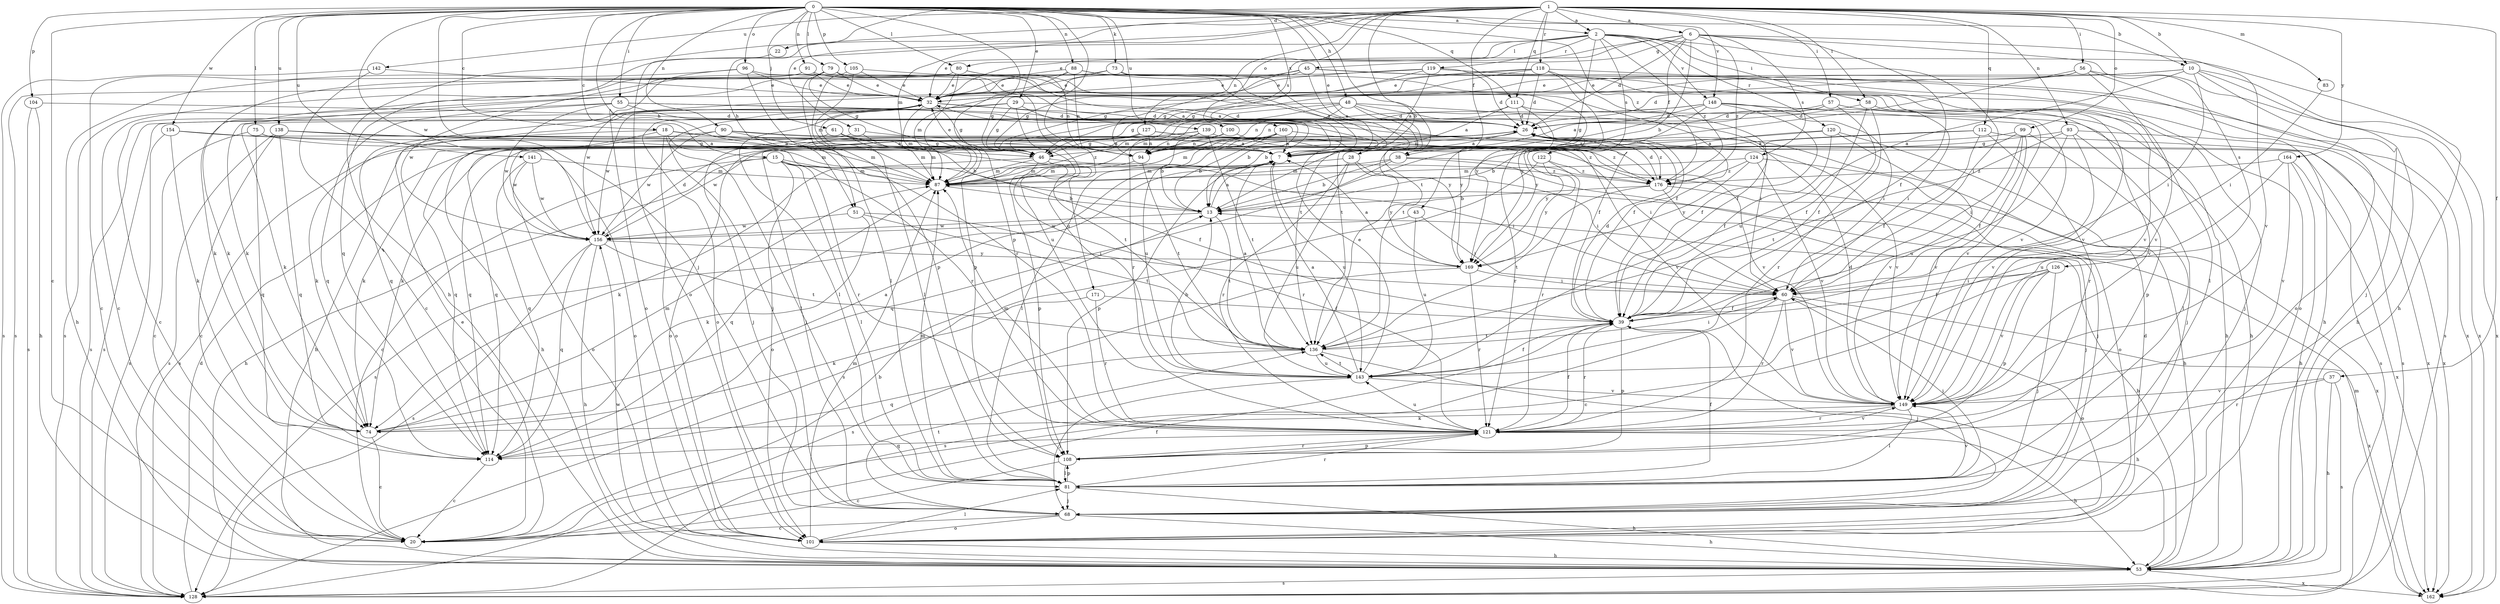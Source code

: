 strict digraph  {
0;
1;
2;
6;
7;
10;
13;
15;
18;
20;
22;
26;
28;
29;
31;
32;
37;
38;
39;
43;
45;
46;
48;
51;
53;
55;
56;
57;
58;
60;
61;
68;
73;
74;
75;
79;
80;
81;
83;
87;
88;
90;
91;
93;
94;
96;
99;
100;
101;
104;
105;
108;
111;
112;
114;
118;
119;
120;
121;
122;
124;
126;
127;
128;
136;
138;
139;
141;
142;
143;
148;
149;
154;
156;
160;
162;
164;
169;
171;
176;
0 -> 2  [label=a];
0 -> 10  [label=b];
0 -> 15  [label=c];
0 -> 18  [label=c];
0 -> 20  [label=c];
0 -> 28  [label=e];
0 -> 29  [label=e];
0 -> 48  [label=h];
0 -> 51  [label=h];
0 -> 55  [label=i];
0 -> 61  [label=j];
0 -> 68  [label=j];
0 -> 73  [label=k];
0 -> 75  [label=l];
0 -> 79  [label=l];
0 -> 80  [label=l];
0 -> 88  [label=n];
0 -> 90  [label=n];
0 -> 91  [label=n];
0 -> 96  [label=o];
0 -> 104  [label=p];
0 -> 105  [label=p];
0 -> 108  [label=p];
0 -> 111  [label=q];
0 -> 136  [label=t];
0 -> 138  [label=u];
0 -> 139  [label=u];
0 -> 141  [label=u];
0 -> 148  [label=v];
0 -> 154  [label=w];
0 -> 156  [label=w];
0 -> 160  [label=x];
0 -> 171  [label=z];
0 -> 176  [label=z];
1 -> 2  [label=a];
1 -> 6  [label=a];
1 -> 10  [label=b];
1 -> 13  [label=b];
1 -> 22  [label=d];
1 -> 31  [label=e];
1 -> 37  [label=f];
1 -> 38  [label=f];
1 -> 51  [label=h];
1 -> 53  [label=h];
1 -> 56  [label=i];
1 -> 57  [label=i];
1 -> 58  [label=i];
1 -> 83  [label=m];
1 -> 87  [label=m];
1 -> 93  [label=n];
1 -> 94  [label=n];
1 -> 99  [label=o];
1 -> 100  [label=o];
1 -> 111  [label=q];
1 -> 112  [label=q];
1 -> 118  [label=r];
1 -> 142  [label=u];
1 -> 164  [label=y];
2 -> 32  [label=e];
2 -> 43  [label=g];
2 -> 53  [label=h];
2 -> 58  [label=i];
2 -> 60  [label=i];
2 -> 80  [label=l];
2 -> 114  [label=q];
2 -> 119  [label=r];
2 -> 120  [label=r];
2 -> 122  [label=s];
2 -> 148  [label=v];
2 -> 176  [label=z];
6 -> 13  [label=b];
6 -> 26  [label=d];
6 -> 32  [label=e];
6 -> 38  [label=f];
6 -> 39  [label=f];
6 -> 45  [label=g];
6 -> 124  [label=s];
6 -> 126  [label=s];
6 -> 127  [label=s];
6 -> 149  [label=v];
6 -> 176  [label=z];
7 -> 87  [label=m];
7 -> 108  [label=p];
7 -> 128  [label=s];
7 -> 143  [label=u];
10 -> 32  [label=e];
10 -> 46  [label=g];
10 -> 53  [label=h];
10 -> 60  [label=i];
10 -> 68  [label=j];
10 -> 143  [label=u];
10 -> 162  [label=x];
13 -> 7  [label=a];
13 -> 136  [label=t];
13 -> 156  [label=w];
15 -> 20  [label=c];
15 -> 39  [label=f];
15 -> 53  [label=h];
15 -> 60  [label=i];
15 -> 81  [label=l];
15 -> 87  [label=m];
15 -> 101  [label=o];
15 -> 121  [label=r];
18 -> 7  [label=a];
18 -> 74  [label=k];
18 -> 81  [label=l];
18 -> 101  [label=o];
18 -> 121  [label=r];
18 -> 149  [label=v];
18 -> 156  [label=w];
20 -> 13  [label=b];
20 -> 32  [label=e];
20 -> 39  [label=f];
22 -> 101  [label=o];
26 -> 7  [label=a];
26 -> 74  [label=k];
26 -> 94  [label=n];
26 -> 114  [label=q];
26 -> 121  [label=r];
26 -> 176  [label=z];
28 -> 60  [label=i];
28 -> 87  [label=m];
28 -> 121  [label=r];
28 -> 143  [label=u];
28 -> 169  [label=y];
29 -> 13  [label=b];
29 -> 26  [label=d];
29 -> 46  [label=g];
29 -> 81  [label=l];
29 -> 128  [label=s];
29 -> 143  [label=u];
31 -> 7  [label=a];
31 -> 53  [label=h];
31 -> 87  [label=m];
32 -> 26  [label=d];
32 -> 46  [label=g];
32 -> 68  [label=j];
32 -> 81  [label=l];
32 -> 87  [label=m];
32 -> 101  [label=o];
32 -> 114  [label=q];
32 -> 156  [label=w];
32 -> 176  [label=z];
37 -> 53  [label=h];
37 -> 121  [label=r];
37 -> 128  [label=s];
37 -> 149  [label=v];
38 -> 13  [label=b];
38 -> 68  [label=j];
38 -> 87  [label=m];
38 -> 101  [label=o];
38 -> 114  [label=q];
39 -> 26  [label=d];
39 -> 68  [label=j];
39 -> 108  [label=p];
39 -> 121  [label=r];
39 -> 136  [label=t];
43 -> 60  [label=i];
43 -> 143  [label=u];
43 -> 156  [label=w];
45 -> 7  [label=a];
45 -> 32  [label=e];
45 -> 46  [label=g];
45 -> 74  [label=k];
45 -> 81  [label=l];
45 -> 101  [label=o];
45 -> 149  [label=v];
45 -> 156  [label=w];
46 -> 32  [label=e];
46 -> 74  [label=k];
46 -> 87  [label=m];
46 -> 108  [label=p];
46 -> 121  [label=r];
46 -> 176  [label=z];
48 -> 26  [label=d];
48 -> 39  [label=f];
48 -> 60  [label=i];
48 -> 87  [label=m];
48 -> 94  [label=n];
48 -> 121  [label=r];
48 -> 128  [label=s];
48 -> 169  [label=y];
51 -> 60  [label=i];
51 -> 74  [label=k];
51 -> 136  [label=t];
51 -> 156  [label=w];
53 -> 13  [label=b];
53 -> 128  [label=s];
53 -> 156  [label=w];
53 -> 162  [label=x];
55 -> 13  [label=b];
55 -> 20  [label=c];
55 -> 26  [label=d];
55 -> 39  [label=f];
55 -> 114  [label=q];
55 -> 156  [label=w];
56 -> 26  [label=d];
56 -> 32  [label=e];
56 -> 128  [label=s];
56 -> 136  [label=t];
56 -> 149  [label=v];
56 -> 162  [label=x];
57 -> 7  [label=a];
57 -> 26  [label=d];
57 -> 39  [label=f];
57 -> 68  [label=j];
57 -> 74  [label=k];
57 -> 149  [label=v];
58 -> 26  [label=d];
58 -> 39  [label=f];
58 -> 60  [label=i];
58 -> 121  [label=r];
60 -> 39  [label=f];
60 -> 101  [label=o];
60 -> 121  [label=r];
60 -> 128  [label=s];
60 -> 149  [label=v];
60 -> 162  [label=x];
61 -> 13  [label=b];
61 -> 46  [label=g];
61 -> 68  [label=j];
61 -> 87  [label=m];
68 -> 20  [label=c];
68 -> 53  [label=h];
68 -> 101  [label=o];
68 -> 136  [label=t];
73 -> 7  [label=a];
73 -> 32  [label=e];
73 -> 74  [label=k];
73 -> 136  [label=t];
74 -> 7  [label=a];
74 -> 20  [label=c];
74 -> 87  [label=m];
75 -> 7  [label=a];
75 -> 20  [label=c];
75 -> 87  [label=m];
75 -> 114  [label=q];
79 -> 7  [label=a];
79 -> 32  [label=e];
79 -> 46  [label=g];
79 -> 81  [label=l];
79 -> 156  [label=w];
80 -> 32  [label=e];
80 -> 39  [label=f];
80 -> 94  [label=n];
80 -> 108  [label=p];
80 -> 128  [label=s];
81 -> 39  [label=f];
81 -> 53  [label=h];
81 -> 60  [label=i];
81 -> 68  [label=j];
81 -> 87  [label=m];
81 -> 108  [label=p];
81 -> 121  [label=r];
81 -> 149  [label=v];
83 -> 60  [label=i];
87 -> 13  [label=b];
87 -> 114  [label=q];
88 -> 20  [label=c];
88 -> 32  [label=e];
88 -> 46  [label=g];
88 -> 94  [label=n];
88 -> 136  [label=t];
88 -> 149  [label=v];
90 -> 7  [label=a];
90 -> 87  [label=m];
90 -> 128  [label=s];
90 -> 149  [label=v];
90 -> 156  [label=w];
91 -> 7  [label=a];
91 -> 32  [label=e];
91 -> 53  [label=h];
91 -> 74  [label=k];
91 -> 169  [label=y];
93 -> 46  [label=g];
93 -> 68  [label=j];
93 -> 136  [label=t];
93 -> 143  [label=u];
93 -> 149  [label=v];
93 -> 162  [label=x];
94 -> 87  [label=m];
94 -> 136  [label=t];
96 -> 20  [label=c];
96 -> 32  [label=e];
96 -> 101  [label=o];
96 -> 121  [label=r];
96 -> 143  [label=u];
99 -> 7  [label=a];
99 -> 13  [label=b];
99 -> 39  [label=f];
99 -> 60  [label=i];
99 -> 108  [label=p];
99 -> 149  [label=v];
100 -> 60  [label=i];
100 -> 94  [label=n];
100 -> 114  [label=q];
101 -> 26  [label=d];
101 -> 53  [label=h];
101 -> 81  [label=l];
101 -> 87  [label=m];
104 -> 26  [label=d];
104 -> 53  [label=h];
104 -> 128  [label=s];
105 -> 32  [label=e];
105 -> 87  [label=m];
105 -> 108  [label=p];
105 -> 149  [label=v];
108 -> 20  [label=c];
108 -> 81  [label=l];
108 -> 121  [label=r];
111 -> 7  [label=a];
111 -> 26  [label=d];
111 -> 53  [label=h];
111 -> 87  [label=m];
111 -> 169  [label=y];
112 -> 7  [label=a];
112 -> 39  [label=f];
112 -> 121  [label=r];
112 -> 128  [label=s];
112 -> 169  [label=y];
114 -> 20  [label=c];
118 -> 26  [label=d];
118 -> 32  [label=e];
118 -> 39  [label=f];
118 -> 46  [label=g];
118 -> 87  [label=m];
118 -> 101  [label=o];
118 -> 169  [label=y];
119 -> 7  [label=a];
119 -> 26  [label=d];
119 -> 32  [label=e];
119 -> 46  [label=g];
119 -> 53  [label=h];
119 -> 128  [label=s];
119 -> 162  [label=x];
120 -> 7  [label=a];
120 -> 39  [label=f];
120 -> 81  [label=l];
120 -> 149  [label=v];
120 -> 156  [label=w];
121 -> 39  [label=f];
121 -> 53  [label=h];
121 -> 87  [label=m];
121 -> 108  [label=p];
121 -> 114  [label=q];
121 -> 143  [label=u];
121 -> 149  [label=v];
122 -> 121  [label=r];
122 -> 128  [label=s];
122 -> 169  [label=y];
122 -> 176  [label=z];
124 -> 53  [label=h];
124 -> 87  [label=m];
124 -> 149  [label=v];
124 -> 169  [label=y];
124 -> 176  [label=z];
126 -> 20  [label=c];
126 -> 39  [label=f];
126 -> 60  [label=i];
126 -> 68  [label=j];
126 -> 108  [label=p];
126 -> 149  [label=v];
127 -> 46  [label=g];
127 -> 74  [label=k];
127 -> 94  [label=n];
127 -> 114  [label=q];
127 -> 128  [label=s];
127 -> 149  [label=v];
128 -> 26  [label=d];
136 -> 7  [label=a];
136 -> 53  [label=h];
136 -> 60  [label=i];
136 -> 114  [label=q];
136 -> 143  [label=u];
138 -> 20  [label=c];
138 -> 46  [label=g];
138 -> 114  [label=q];
138 -> 128  [label=s];
138 -> 136  [label=t];
138 -> 176  [label=z];
139 -> 13  [label=b];
139 -> 53  [label=h];
139 -> 94  [label=n];
139 -> 101  [label=o];
139 -> 136  [label=t];
139 -> 162  [label=x];
141 -> 87  [label=m];
141 -> 101  [label=o];
141 -> 114  [label=q];
141 -> 156  [label=w];
142 -> 20  [label=c];
142 -> 32  [label=e];
142 -> 128  [label=s];
143 -> 7  [label=a];
143 -> 13  [label=b];
143 -> 32  [label=e];
143 -> 39  [label=f];
143 -> 68  [label=j];
143 -> 136  [label=t];
143 -> 149  [label=v];
148 -> 26  [label=d];
148 -> 39  [label=f];
148 -> 46  [label=g];
148 -> 53  [label=h];
148 -> 60  [label=i];
148 -> 94  [label=n];
148 -> 149  [label=v];
148 -> 169  [label=y];
149 -> 26  [label=d];
149 -> 74  [label=k];
149 -> 81  [label=l];
149 -> 121  [label=r];
154 -> 7  [label=a];
154 -> 74  [label=k];
154 -> 101  [label=o];
154 -> 128  [label=s];
156 -> 26  [label=d];
156 -> 53  [label=h];
156 -> 114  [label=q];
156 -> 128  [label=s];
156 -> 136  [label=t];
156 -> 169  [label=y];
160 -> 7  [label=a];
160 -> 13  [label=b];
160 -> 68  [label=j];
160 -> 81  [label=l];
160 -> 87  [label=m];
160 -> 143  [label=u];
160 -> 176  [label=z];
162 -> 87  [label=m];
164 -> 53  [label=h];
164 -> 143  [label=u];
164 -> 149  [label=v];
164 -> 162  [label=x];
164 -> 176  [label=z];
169 -> 7  [label=a];
169 -> 60  [label=i];
169 -> 121  [label=r];
169 -> 128  [label=s];
171 -> 39  [label=f];
171 -> 74  [label=k];
171 -> 121  [label=r];
176 -> 13  [label=b];
176 -> 26  [label=d];
176 -> 68  [label=j];
176 -> 136  [label=t];
176 -> 162  [label=x];
}
